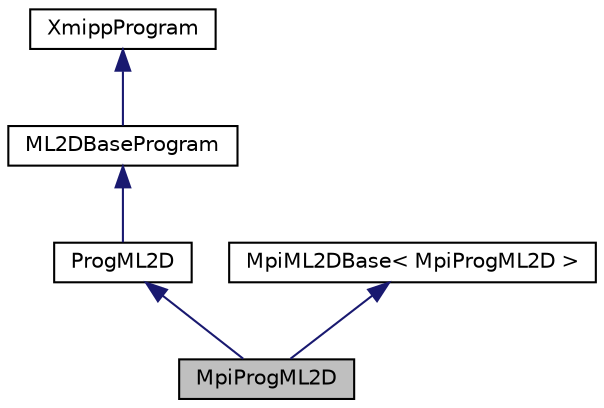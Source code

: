 digraph "MpiProgML2D"
{
  edge [fontname="Helvetica",fontsize="10",labelfontname="Helvetica",labelfontsize="10"];
  node [fontname="Helvetica",fontsize="10",shape=record];
  Node0 [label="MpiProgML2D",height=0.2,width=0.4,color="black", fillcolor="grey75", style="filled", fontcolor="black"];
  Node1 -> Node0 [dir="back",color="midnightblue",fontsize="10",style="solid",fontname="Helvetica"];
  Node1 [label="ProgML2D",height=0.2,width=0.4,color="black", fillcolor="white", style="filled",URL="$classProgML2D.html"];
  Node2 -> Node1 [dir="back",color="midnightblue",fontsize="10",style="solid",fontname="Helvetica"];
  Node2 [label="ML2DBaseProgram",height=0.2,width=0.4,color="black", fillcolor="white", style="filled",URL="$classML2DBaseProgram.html"];
  Node3 -> Node2 [dir="back",color="midnightblue",fontsize="10",style="solid",fontname="Helvetica"];
  Node3 [label="XmippProgram",height=0.2,width=0.4,color="black", fillcolor="white", style="filled",URL="$classXmippProgram.html"];
  Node4 -> Node0 [dir="back",color="midnightblue",fontsize="10",style="solid",fontname="Helvetica"];
  Node4 [label="MpiML2DBase\< MpiProgML2D \>",height=0.2,width=0.4,color="black", fillcolor="white", style="filled",URL="$classMpiML2DBase.html"];
}
